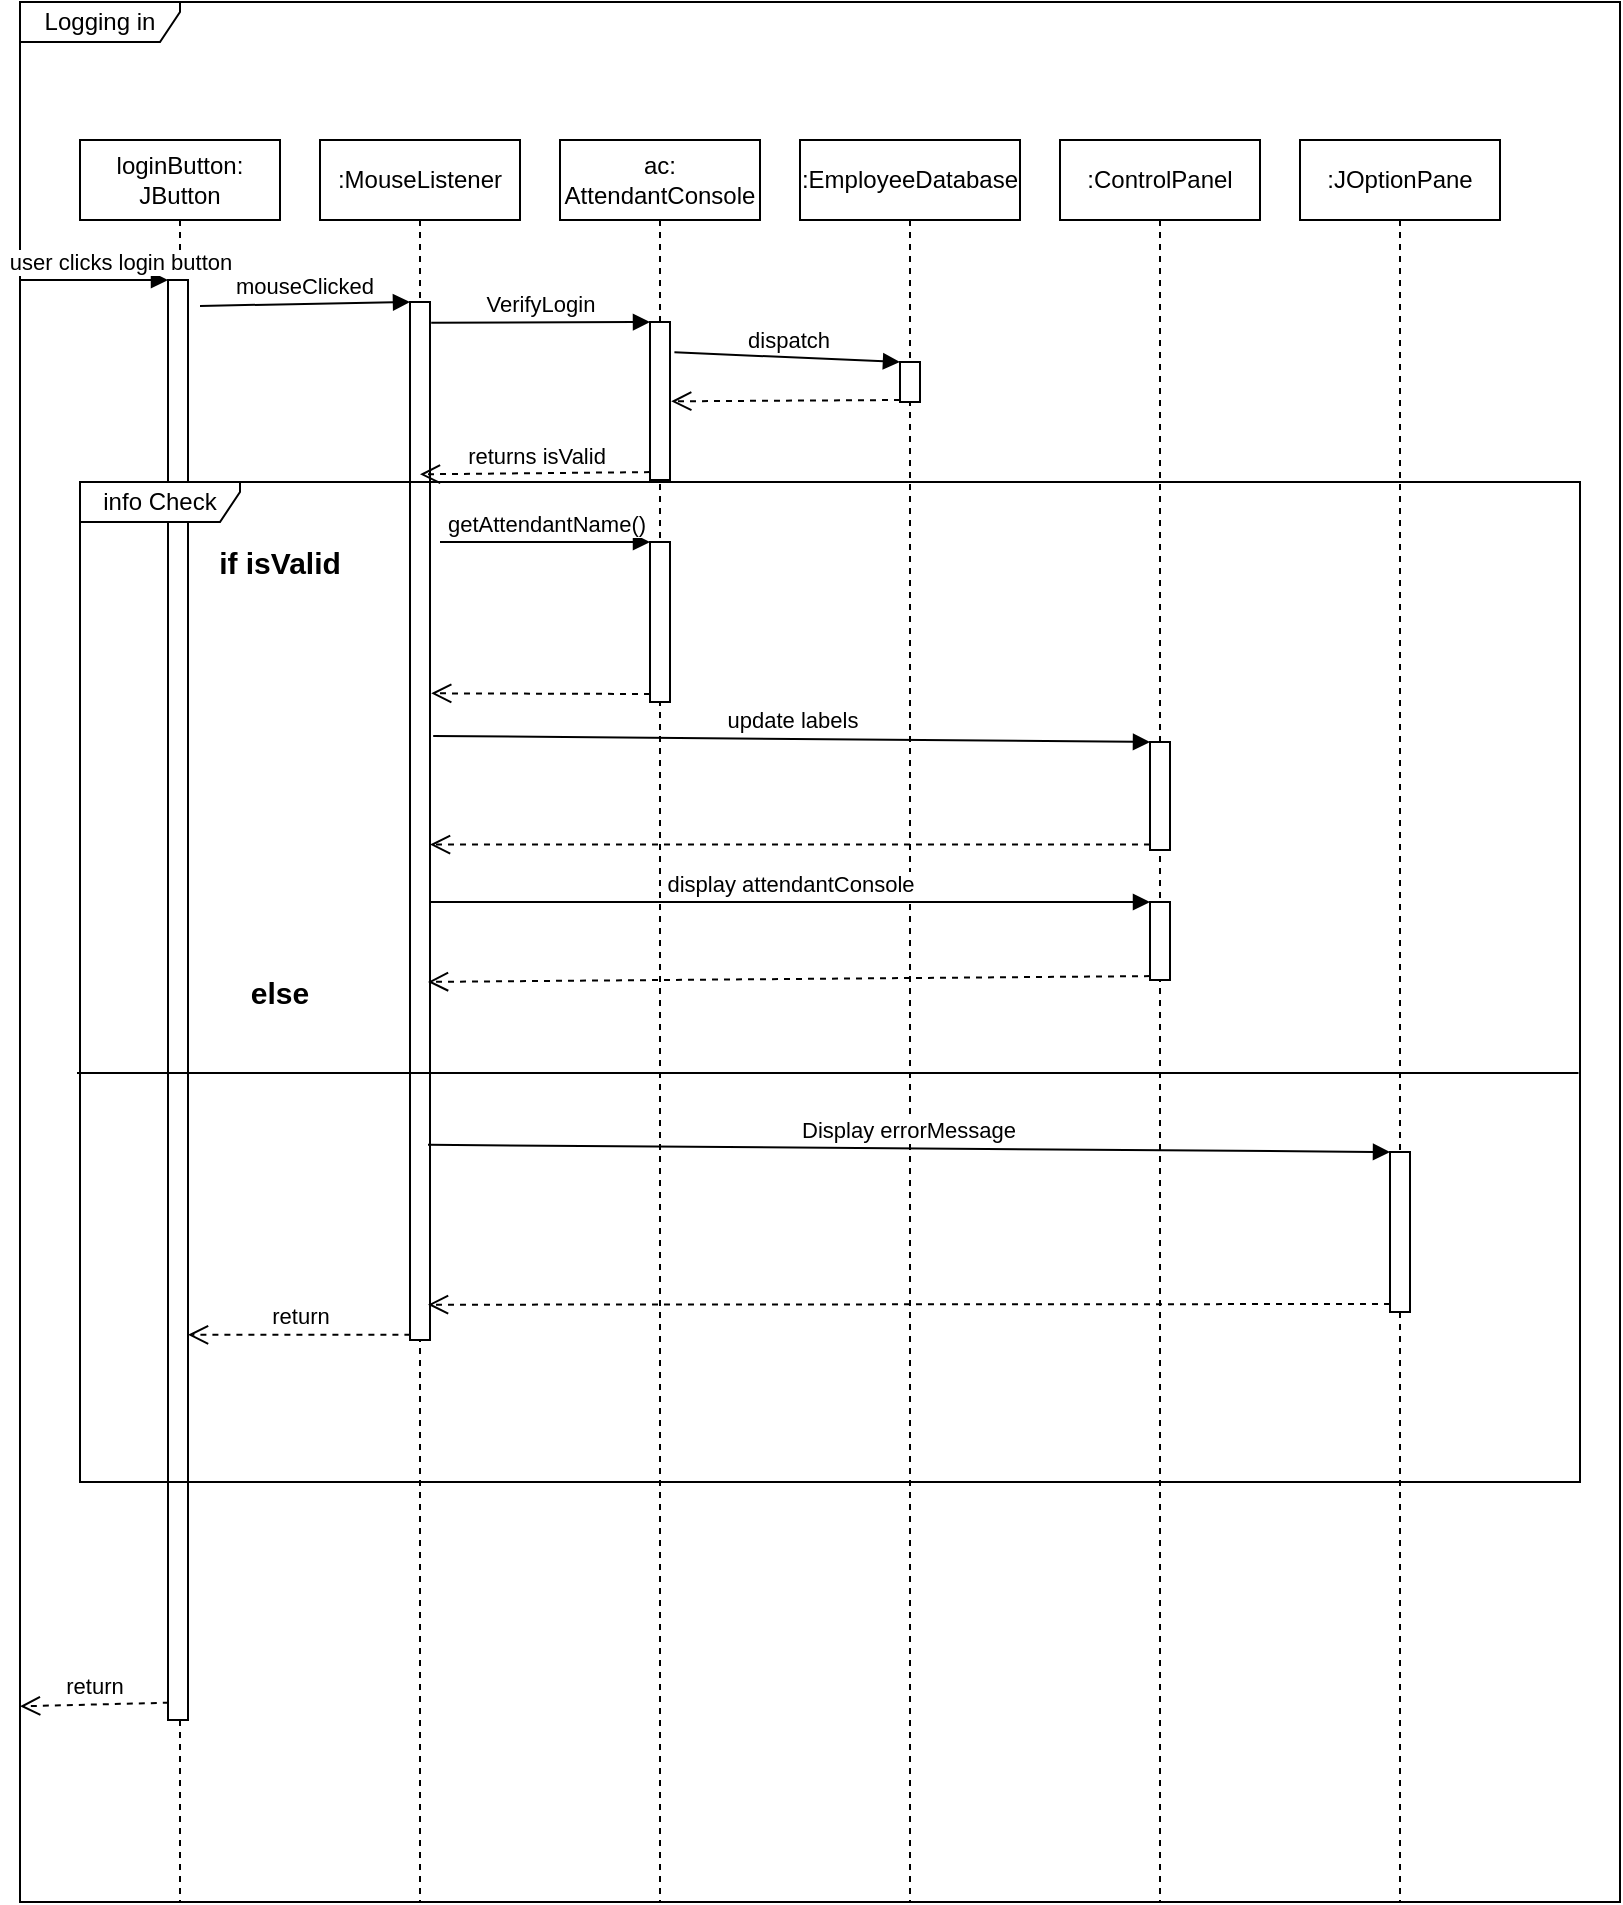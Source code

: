 <mxfile version="14.5.10" type="github">
  <diagram id="n4didfeKruxiTnD89LsK" name="Page-1">
    <mxGraphModel dx="1504" dy="645" grid="1" gridSize="10" guides="1" tooltips="1" connect="1" arrows="1" fold="1" page="1" pageScale="1" pageWidth="827" pageHeight="1169" math="0" shadow="0">
      <root>
        <mxCell id="0" />
        <mxCell id="1" parent="0" />
        <mxCell id="9Qdctumlg8V-Mv955v93-2" value="Logging in" style="shape=umlFrame;whiteSpace=wrap;html=1;width=80;height=20;" parent="1" vertex="1">
          <mxGeometry x="14" y="90" width="800" height="950" as="geometry" />
        </mxCell>
        <mxCell id="9Qdctumlg8V-Mv955v93-1" value="loginButton: JButton" style="shape=umlLifeline;perimeter=lifelinePerimeter;whiteSpace=wrap;html=1;container=1;collapsible=0;recursiveResize=0;outlineConnect=0;" parent="1" vertex="1">
          <mxGeometry x="44" y="159" width="100" height="881" as="geometry" />
        </mxCell>
        <mxCell id="9Qdctumlg8V-Mv955v93-7" value="" style="html=1;points=[];perimeter=orthogonalPerimeter;" parent="9Qdctumlg8V-Mv955v93-1" vertex="1">
          <mxGeometry x="44" y="70" width="10" height="720" as="geometry" />
        </mxCell>
        <mxCell id="9Qdctumlg8V-Mv955v93-3" value=":MouseListener" style="shape=umlLifeline;perimeter=lifelinePerimeter;whiteSpace=wrap;html=1;container=1;collapsible=0;recursiveResize=0;outlineConnect=0;" parent="1" vertex="1">
          <mxGeometry x="164" y="159" width="100" height="881" as="geometry" />
        </mxCell>
        <mxCell id="9Qdctumlg8V-Mv955v93-10" value="" style="html=1;points=[];perimeter=orthogonalPerimeter;" parent="9Qdctumlg8V-Mv955v93-3" vertex="1">
          <mxGeometry x="45" y="81" width="10" height="519" as="geometry" />
        </mxCell>
        <mxCell id="9Qdctumlg8V-Mv955v93-5" value="ac: AttendantConsole" style="shape=umlLifeline;perimeter=lifelinePerimeter;whiteSpace=wrap;html=1;container=1;collapsible=0;recursiveResize=0;outlineConnect=0;" parent="1" vertex="1">
          <mxGeometry x="284" y="159" width="100" height="881" as="geometry" />
        </mxCell>
        <mxCell id="9Qdctumlg8V-Mv955v93-16" value="" style="html=1;points=[];perimeter=orthogonalPerimeter;" parent="9Qdctumlg8V-Mv955v93-5" vertex="1">
          <mxGeometry x="45" y="91" width="10" height="79" as="geometry" />
        </mxCell>
        <mxCell id="9Qdctumlg8V-Mv955v93-27" value="" style="html=1;points=[];perimeter=orthogonalPerimeter;fontSize=12;" parent="9Qdctumlg8V-Mv955v93-5" vertex="1">
          <mxGeometry x="45" y="201" width="10" height="80" as="geometry" />
        </mxCell>
        <mxCell id="9Qdctumlg8V-Mv955v93-6" value=":ControlPanel" style="shape=umlLifeline;perimeter=lifelinePerimeter;whiteSpace=wrap;html=1;container=1;collapsible=0;recursiveResize=0;outlineConnect=0;" parent="1" vertex="1">
          <mxGeometry x="534" y="159" width="100" height="881" as="geometry" />
        </mxCell>
        <mxCell id="Ku_I7ETEcBUIGVNY8Nli-1" value="" style="html=1;points=[];perimeter=orthogonalPerimeter;" vertex="1" parent="9Qdctumlg8V-Mv955v93-6">
          <mxGeometry x="45" y="301" width="10" height="54" as="geometry" />
        </mxCell>
        <mxCell id="Ku_I7ETEcBUIGVNY8Nli-5" value="" style="html=1;points=[];perimeter=orthogonalPerimeter;" vertex="1" parent="9Qdctumlg8V-Mv955v93-6">
          <mxGeometry x="45" y="381" width="10" height="39" as="geometry" />
        </mxCell>
        <mxCell id="9Qdctumlg8V-Mv955v93-9" value="return" style="html=1;verticalAlign=bottom;endArrow=open;dashed=1;endSize=8;exitX=0.04;exitY=0.988;entryX=0;entryY=0.897;entryDx=0;entryDy=0;entryPerimeter=0;exitDx=0;exitDy=0;exitPerimeter=0;" parent="1" source="9Qdctumlg8V-Mv955v93-7" target="9Qdctumlg8V-Mv955v93-2" edge="1">
          <mxGeometry relative="1" as="geometry">
            <mxPoint x="18" y="286" as="targetPoint" />
          </mxGeometry>
        </mxCell>
        <mxCell id="9Qdctumlg8V-Mv955v93-8" value="user clicks login button" style="html=1;verticalAlign=bottom;endArrow=block;entryX=0;entryY=0;" parent="1" target="9Qdctumlg8V-Mv955v93-7" edge="1">
          <mxGeometry x="0.351" relative="1" as="geometry">
            <mxPoint x="14" y="229" as="sourcePoint" />
            <mxPoint as="offset" />
          </mxGeometry>
        </mxCell>
        <mxCell id="9Qdctumlg8V-Mv955v93-11" value="mouseClicked" style="html=1;verticalAlign=bottom;endArrow=block;entryX=0;entryY=0;exitX=1.6;exitY=0.018;exitDx=0;exitDy=0;exitPerimeter=0;" parent="1" source="9Qdctumlg8V-Mv955v93-7" target="9Qdctumlg8V-Mv955v93-10" edge="1">
          <mxGeometry relative="1" as="geometry">
            <mxPoint x="139" y="240" as="sourcePoint" />
          </mxGeometry>
        </mxCell>
        <mxCell id="9Qdctumlg8V-Mv955v93-12" value="return" style="html=1;verticalAlign=bottom;endArrow=open;dashed=1;endSize=8;exitX=0.02;exitY=0.995;exitDx=0;exitDy=0;exitPerimeter=0;" parent="1" source="9Qdctumlg8V-Mv955v93-10" target="9Qdctumlg8V-Mv955v93-7" edge="1">
          <mxGeometry relative="1" as="geometry">
            <mxPoint x="139" y="316" as="targetPoint" />
          </mxGeometry>
        </mxCell>
        <mxCell id="9Qdctumlg8V-Mv955v93-15" value=":EmployeeDatabase" style="shape=umlLifeline;perimeter=lifelinePerimeter;whiteSpace=wrap;html=1;container=1;collapsible=0;recursiveResize=0;outlineConnect=0;" parent="1" vertex="1">
          <mxGeometry x="404" y="159" width="110" height="881" as="geometry" />
        </mxCell>
        <mxCell id="9Qdctumlg8V-Mv955v93-19" value="" style="html=1;points=[];perimeter=orthogonalPerimeter;" parent="9Qdctumlg8V-Mv955v93-15" vertex="1">
          <mxGeometry x="50" y="111" width="10" height="20" as="geometry" />
        </mxCell>
        <mxCell id="9Qdctumlg8V-Mv955v93-17" value="VerifyLogin" style="html=1;verticalAlign=bottom;endArrow=block;entryX=0;entryY=0;exitX=1.06;exitY=0.02;exitDx=0;exitDy=0;exitPerimeter=0;" parent="1" source="9Qdctumlg8V-Mv955v93-10" target="9Qdctumlg8V-Mv955v93-16" edge="1">
          <mxGeometry relative="1" as="geometry">
            <mxPoint x="259" y="250" as="sourcePoint" />
          </mxGeometry>
        </mxCell>
        <mxCell id="9Qdctumlg8V-Mv955v93-18" value="returns isValid" style="html=1;verticalAlign=bottom;endArrow=open;dashed=1;endSize=8;exitX=0;exitY=0.95;entryX=0.5;entryY=0.166;entryDx=0;entryDy=0;entryPerimeter=0;" parent="1" source="9Qdctumlg8V-Mv955v93-16" target="9Qdctumlg8V-Mv955v93-10" edge="1">
          <mxGeometry relative="1" as="geometry">
            <mxPoint x="259" y="326" as="targetPoint" />
          </mxGeometry>
        </mxCell>
        <mxCell id="9Qdctumlg8V-Mv955v93-20" value="dispatch" style="html=1;verticalAlign=bottom;endArrow=block;entryX=0;entryY=0;exitX=1.22;exitY=0.192;exitDx=0;exitDy=0;exitPerimeter=0;" parent="1" source="9Qdctumlg8V-Mv955v93-16" target="9Qdctumlg8V-Mv955v93-19" edge="1">
          <mxGeometry relative="1" as="geometry">
            <mxPoint x="384" y="250" as="sourcePoint" />
          </mxGeometry>
        </mxCell>
        <mxCell id="9Qdctumlg8V-Mv955v93-21" value="" style="html=1;verticalAlign=bottom;endArrow=open;dashed=1;endSize=8;exitX=0;exitY=0.95;entryX=1.06;entryY=0.502;entryDx=0;entryDy=0;entryPerimeter=0;" parent="1" source="9Qdctumlg8V-Mv955v93-19" target="9Qdctumlg8V-Mv955v93-16" edge="1">
          <mxGeometry relative="1" as="geometry">
            <mxPoint x="384" y="326" as="targetPoint" />
          </mxGeometry>
        </mxCell>
        <mxCell id="9Qdctumlg8V-Mv955v93-22" value="if isValid" style="text;html=1;strokeColor=none;fillColor=none;align=center;verticalAlign=middle;whiteSpace=wrap;rounded=0;fontStyle=1;fontSize=15;" parent="1" vertex="1">
          <mxGeometry x="104" y="360" width="80" height="20" as="geometry" />
        </mxCell>
        <mxCell id="9Qdctumlg8V-Mv955v93-24" style="edgeStyle=orthogonalEdgeStyle;rounded=0;orthogonalLoop=1;jettySize=auto;html=1;exitX=0;exitY=0;exitDx=0;exitDy=0;" parent="1" edge="1">
          <mxGeometry relative="1" as="geometry">
            <mxPoint x="174" y="534.5" as="sourcePoint" />
            <mxPoint x="174" y="534.5" as="targetPoint" />
          </mxGeometry>
        </mxCell>
        <mxCell id="9Qdctumlg8V-Mv955v93-25" value="" style="endArrow=none;html=1;exitX=-0.002;exitY=0.591;exitDx=0;exitDy=0;exitPerimeter=0;entryX=0.999;entryY=0.591;entryDx=0;entryDy=0;entryPerimeter=0;" parent="1" source="9Qdctumlg8V-Mv955v93-4" target="9Qdctumlg8V-Mv955v93-4" edge="1">
          <mxGeometry width="50" height="50" relative="1" as="geometry">
            <mxPoint x="394" y="560" as="sourcePoint" />
            <mxPoint x="444" y="510" as="targetPoint" />
          </mxGeometry>
        </mxCell>
        <mxCell id="9Qdctumlg8V-Mv955v93-26" value="else" style="text;html=1;strokeColor=none;fillColor=none;align=center;verticalAlign=middle;whiteSpace=wrap;rounded=0;fontStyle=1;fontSize=15;" parent="1" vertex="1">
          <mxGeometry x="104" y="574.5" width="80" height="20" as="geometry" />
        </mxCell>
        <mxCell id="9Qdctumlg8V-Mv955v93-28" value="getAttendantName()" style="html=1;verticalAlign=bottom;endArrow=block;entryX=0;entryY=0;fontSize=11;" parent="1" target="9Qdctumlg8V-Mv955v93-27" edge="1">
          <mxGeometry relative="1" as="geometry">
            <mxPoint x="224" y="360" as="sourcePoint" />
          </mxGeometry>
        </mxCell>
        <mxCell id="9Qdctumlg8V-Mv955v93-29" value="" style="html=1;verticalAlign=bottom;endArrow=open;dashed=1;endSize=8;exitX=0;exitY=0.95;fontSize=11;entryX=1.06;entryY=0.377;entryDx=0;entryDy=0;entryPerimeter=0;" parent="1" source="9Qdctumlg8V-Mv955v93-27" target="9Qdctumlg8V-Mv955v93-10" edge="1">
          <mxGeometry relative="1" as="geometry">
            <mxPoint x="259" y="436" as="targetPoint" />
          </mxGeometry>
        </mxCell>
        <mxCell id="Ku_I7ETEcBUIGVNY8Nli-2" value="update labels" style="html=1;verticalAlign=bottom;endArrow=block;entryX=0;entryY=0;exitX=1.16;exitY=0.418;exitDx=0;exitDy=0;exitPerimeter=0;" edge="1" target="Ku_I7ETEcBUIGVNY8Nli-1" parent="1" source="9Qdctumlg8V-Mv955v93-10">
          <mxGeometry relative="1" as="geometry">
            <mxPoint x="509" y="460" as="sourcePoint" />
          </mxGeometry>
        </mxCell>
        <mxCell id="Ku_I7ETEcBUIGVNY8Nli-3" value="" style="html=1;verticalAlign=bottom;endArrow=open;dashed=1;endSize=8;exitX=0;exitY=0.95;" edge="1" source="Ku_I7ETEcBUIGVNY8Nli-1" parent="1" target="9Qdctumlg8V-Mv955v93-10">
          <mxGeometry relative="1" as="geometry">
            <mxPoint x="509" y="536" as="targetPoint" />
          </mxGeometry>
        </mxCell>
        <mxCell id="Ku_I7ETEcBUIGVNY8Nli-4" value=":JOptionPane" style="shape=umlLifeline;perimeter=lifelinePerimeter;whiteSpace=wrap;html=1;container=1;collapsible=0;recursiveResize=0;outlineConnect=0;" vertex="1" parent="1">
          <mxGeometry x="654" y="159" width="100" height="881" as="geometry" />
        </mxCell>
        <mxCell id="Ku_I7ETEcBUIGVNY8Nli-8" value="" style="html=1;points=[];perimeter=orthogonalPerimeter;" vertex="1" parent="Ku_I7ETEcBUIGVNY8Nli-4">
          <mxGeometry x="45" y="506" width="10" height="80" as="geometry" />
        </mxCell>
        <mxCell id="Ku_I7ETEcBUIGVNY8Nli-6" value="display attendantConsole" style="html=1;verticalAlign=bottom;endArrow=block;entryX=0;entryY=0;" edge="1" target="Ku_I7ETEcBUIGVNY8Nli-5" parent="1" source="9Qdctumlg8V-Mv955v93-10">
          <mxGeometry relative="1" as="geometry">
            <mxPoint x="509" y="540" as="sourcePoint" />
          </mxGeometry>
        </mxCell>
        <mxCell id="Ku_I7ETEcBUIGVNY8Nli-7" value="" style="html=1;verticalAlign=bottom;endArrow=open;dashed=1;endSize=8;exitX=0;exitY=0.95;entryX=0.9;entryY=0.655;entryDx=0;entryDy=0;entryPerimeter=0;" edge="1" source="Ku_I7ETEcBUIGVNY8Nli-5" parent="1" target="9Qdctumlg8V-Mv955v93-10">
          <mxGeometry relative="1" as="geometry">
            <mxPoint x="509" y="616" as="targetPoint" />
          </mxGeometry>
        </mxCell>
        <mxCell id="Ku_I7ETEcBUIGVNY8Nli-9" value="Display errorMessage" style="html=1;verticalAlign=bottom;endArrow=block;entryX=0;entryY=0;exitX=0.9;exitY=0.812;exitDx=0;exitDy=0;exitPerimeter=0;" edge="1" target="Ku_I7ETEcBUIGVNY8Nli-8" parent="1" source="9Qdctumlg8V-Mv955v93-10">
          <mxGeometry relative="1" as="geometry">
            <mxPoint x="629" y="631" as="sourcePoint" />
          </mxGeometry>
        </mxCell>
        <mxCell id="Ku_I7ETEcBUIGVNY8Nli-10" value="" style="html=1;verticalAlign=bottom;endArrow=open;dashed=1;endSize=8;exitX=0;exitY=0.95;entryX=0.9;entryY=0.966;entryDx=0;entryDy=0;entryPerimeter=0;" edge="1" source="Ku_I7ETEcBUIGVNY8Nli-8" parent="1" target="9Qdctumlg8V-Mv955v93-10">
          <mxGeometry relative="1" as="geometry">
            <mxPoint x="629" y="707" as="targetPoint" />
          </mxGeometry>
        </mxCell>
        <mxCell id="9Qdctumlg8V-Mv955v93-4" value="info Check" style="shape=umlFrame;whiteSpace=wrap;html=1;width=80;height=20;" parent="1" vertex="1">
          <mxGeometry x="44" y="330" width="750" height="500" as="geometry" />
        </mxCell>
      </root>
    </mxGraphModel>
  </diagram>
</mxfile>
